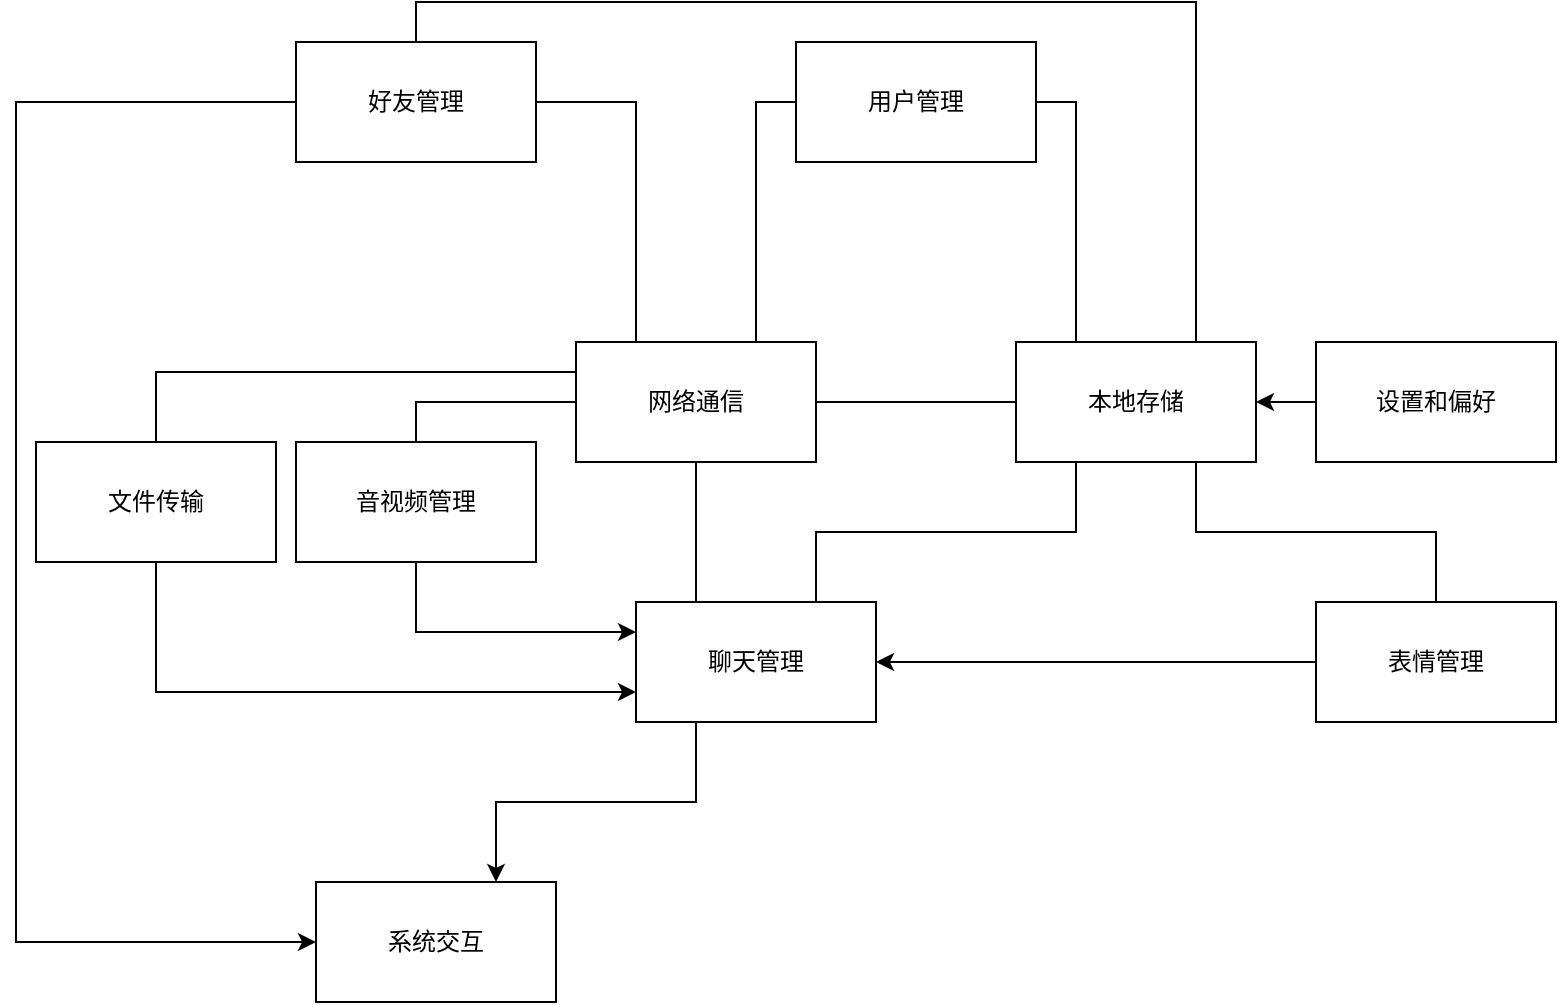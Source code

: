 <mxfile version="24.6.4" type="device">
  <diagram name="第 1 页" id="8plwiSgdR08fsb5g-hKy">
    <mxGraphModel dx="1877" dy="621" grid="1" gridSize="10" guides="1" tooltips="1" connect="1" arrows="1" fold="1" page="1" pageScale="1" pageWidth="827" pageHeight="1169" math="0" shadow="0">
      <root>
        <mxCell id="0" />
        <mxCell id="1" parent="0" />
        <mxCell id="KAW7VrKgWI4H42rws_in-56" style="edgeStyle=orthogonalEdgeStyle;rounded=0;orthogonalLoop=1;jettySize=auto;html=1;exitX=1;exitY=0.5;exitDx=0;exitDy=0;entryX=0.25;entryY=0;entryDx=0;entryDy=0;endArrow=none;endFill=0;" parent="1" source="6o5gHeccNconKlqfPMlw-1" target="6o5gHeccNconKlqfPMlw-9" edge="1">
          <mxGeometry relative="1" as="geometry" />
        </mxCell>
        <mxCell id="KAW7VrKgWI4H42rws_in-60" style="edgeStyle=orthogonalEdgeStyle;rounded=0;orthogonalLoop=1;jettySize=auto;html=1;exitX=0.5;exitY=0;exitDx=0;exitDy=0;entryX=0.75;entryY=0;entryDx=0;entryDy=0;endArrow=none;endFill=0;" parent="1" source="6o5gHeccNconKlqfPMlw-1" target="6o5gHeccNconKlqfPMlw-7" edge="1">
          <mxGeometry relative="1" as="geometry" />
        </mxCell>
        <mxCell id="KAW7VrKgWI4H42rws_in-64" style="edgeStyle=orthogonalEdgeStyle;rounded=0;orthogonalLoop=1;jettySize=auto;html=1;exitX=0;exitY=0.5;exitDx=0;exitDy=0;entryX=0;entryY=0.5;entryDx=0;entryDy=0;" parent="1" source="6o5gHeccNconKlqfPMlw-1" target="KAW7VrKgWI4H42rws_in-54" edge="1">
          <mxGeometry relative="1" as="geometry">
            <Array as="points">
              <mxPoint x="-20" y="100" />
              <mxPoint x="-20" y="520" />
            </Array>
          </mxGeometry>
        </mxCell>
        <mxCell id="6o5gHeccNconKlqfPMlw-1" value="好友管理" style="rounded=0;whiteSpace=wrap;html=1;" parent="1" vertex="1">
          <mxGeometry x="120" y="70" width="120" height="60" as="geometry" />
        </mxCell>
        <mxCell id="KAW7VrKgWI4H42rws_in-62" style="edgeStyle=orthogonalEdgeStyle;rounded=0;orthogonalLoop=1;jettySize=auto;html=1;exitX=0.5;exitY=0;exitDx=0;exitDy=0;entryX=0;entryY=0.25;entryDx=0;entryDy=0;endArrow=none;endFill=0;" parent="1" source="6o5gHeccNconKlqfPMlw-2" target="6o5gHeccNconKlqfPMlw-9" edge="1">
          <mxGeometry relative="1" as="geometry" />
        </mxCell>
        <mxCell id="KAW7VrKgWI4H42rws_in-63" style="edgeStyle=orthogonalEdgeStyle;rounded=0;orthogonalLoop=1;jettySize=auto;html=1;exitX=0.5;exitY=1;exitDx=0;exitDy=0;entryX=0;entryY=0.75;entryDx=0;entryDy=0;" parent="1" source="6o5gHeccNconKlqfPMlw-2" target="6o5gHeccNconKlqfPMlw-6" edge="1">
          <mxGeometry relative="1" as="geometry">
            <Array as="points">
              <mxPoint x="50" y="395" />
            </Array>
          </mxGeometry>
        </mxCell>
        <mxCell id="6o5gHeccNconKlqfPMlw-2" value="文件传输" style="rounded=0;whiteSpace=wrap;html=1;" parent="1" vertex="1">
          <mxGeometry x="-10" y="270" width="120" height="60" as="geometry" />
        </mxCell>
        <mxCell id="KAW7VrKgWI4H42rws_in-47" style="edgeStyle=orthogonalEdgeStyle;rounded=0;orthogonalLoop=1;jettySize=auto;html=1;exitX=0.5;exitY=0;exitDx=0;exitDy=0;entryX=0.75;entryY=1;entryDx=0;entryDy=0;endArrow=none;endFill=0;" parent="1" source="6o5gHeccNconKlqfPMlw-3" target="6o5gHeccNconKlqfPMlw-7" edge="1">
          <mxGeometry relative="1" as="geometry" />
        </mxCell>
        <mxCell id="KAW7VrKgWI4H42rws_in-48" style="edgeStyle=orthogonalEdgeStyle;rounded=0;orthogonalLoop=1;jettySize=auto;html=1;exitX=0;exitY=0.5;exitDx=0;exitDy=0;" parent="1" source="6o5gHeccNconKlqfPMlw-3" target="6o5gHeccNconKlqfPMlw-6" edge="1">
          <mxGeometry relative="1" as="geometry" />
        </mxCell>
        <mxCell id="6o5gHeccNconKlqfPMlw-3" value="表情管理" style="rounded=0;whiteSpace=wrap;html=1;" parent="1" vertex="1">
          <mxGeometry x="630" y="350" width="120" height="60" as="geometry" />
        </mxCell>
        <mxCell id="KAW7VrKgWI4H42rws_in-43" style="edgeStyle=orthogonalEdgeStyle;rounded=0;orthogonalLoop=1;jettySize=auto;html=1;exitX=0.5;exitY=0;exitDx=0;exitDy=0;entryX=0;entryY=0.5;entryDx=0;entryDy=0;endArrow=none;endFill=0;" parent="1" source="6o5gHeccNconKlqfPMlw-4" target="6o5gHeccNconKlqfPMlw-9" edge="1">
          <mxGeometry relative="1" as="geometry" />
        </mxCell>
        <mxCell id="KAW7VrKgWI4H42rws_in-51" style="edgeStyle=orthogonalEdgeStyle;rounded=0;orthogonalLoop=1;jettySize=auto;html=1;exitX=0.5;exitY=1;exitDx=0;exitDy=0;entryX=0;entryY=0.25;entryDx=0;entryDy=0;" parent="1" source="6o5gHeccNconKlqfPMlw-4" target="6o5gHeccNconKlqfPMlw-6" edge="1">
          <mxGeometry relative="1" as="geometry" />
        </mxCell>
        <mxCell id="6o5gHeccNconKlqfPMlw-4" value="音视频管理" style="rounded=0;whiteSpace=wrap;html=1;" parent="1" vertex="1">
          <mxGeometry x="120" y="270" width="120" height="60" as="geometry" />
        </mxCell>
        <mxCell id="KAW7VrKgWI4H42rws_in-40" style="edgeStyle=orthogonalEdgeStyle;rounded=0;orthogonalLoop=1;jettySize=auto;html=1;exitX=0;exitY=0.5;exitDx=0;exitDy=0;entryX=0.75;entryY=0;entryDx=0;entryDy=0;endArrow=none;endFill=0;" parent="1" source="6o5gHeccNconKlqfPMlw-5" target="6o5gHeccNconKlqfPMlw-9" edge="1">
          <mxGeometry relative="1" as="geometry" />
        </mxCell>
        <mxCell id="KAW7VrKgWI4H42rws_in-46" style="edgeStyle=orthogonalEdgeStyle;rounded=0;orthogonalLoop=1;jettySize=auto;html=1;exitX=1;exitY=0.5;exitDx=0;exitDy=0;entryX=0.25;entryY=0;entryDx=0;entryDy=0;endArrow=none;endFill=0;" parent="1" source="6o5gHeccNconKlqfPMlw-5" target="6o5gHeccNconKlqfPMlw-7" edge="1">
          <mxGeometry relative="1" as="geometry" />
        </mxCell>
        <mxCell id="6o5gHeccNconKlqfPMlw-5" value="用户管理" style="rounded=0;whiteSpace=wrap;html=1;" parent="1" vertex="1">
          <mxGeometry x="370" y="70" width="120" height="60" as="geometry" />
        </mxCell>
        <mxCell id="KAW7VrKgWI4H42rws_in-52" style="edgeStyle=orthogonalEdgeStyle;rounded=0;orthogonalLoop=1;jettySize=auto;html=1;exitX=0.25;exitY=0;exitDx=0;exitDy=0;entryX=0.5;entryY=1;entryDx=0;entryDy=0;endArrow=none;endFill=0;" parent="1" source="6o5gHeccNconKlqfPMlw-6" target="6o5gHeccNconKlqfPMlw-9" edge="1">
          <mxGeometry relative="1" as="geometry" />
        </mxCell>
        <mxCell id="KAW7VrKgWI4H42rws_in-55" style="edgeStyle=orthogonalEdgeStyle;rounded=0;orthogonalLoop=1;jettySize=auto;html=1;exitX=0.25;exitY=1;exitDx=0;exitDy=0;entryX=0.75;entryY=0;entryDx=0;entryDy=0;" parent="1" source="6o5gHeccNconKlqfPMlw-6" target="KAW7VrKgWI4H42rws_in-54" edge="1">
          <mxGeometry relative="1" as="geometry" />
        </mxCell>
        <mxCell id="KAW7VrKgWI4H42rws_in-57" style="edgeStyle=orthogonalEdgeStyle;rounded=0;orthogonalLoop=1;jettySize=auto;html=1;exitX=0.75;exitY=0;exitDx=0;exitDy=0;entryX=0.25;entryY=1;entryDx=0;entryDy=0;endArrow=none;endFill=0;" parent="1" source="6o5gHeccNconKlqfPMlw-6" target="6o5gHeccNconKlqfPMlw-7" edge="1">
          <mxGeometry relative="1" as="geometry" />
        </mxCell>
        <mxCell id="6o5gHeccNconKlqfPMlw-6" value="聊天管理" style="rounded=0;whiteSpace=wrap;html=1;" parent="1" vertex="1">
          <mxGeometry x="290" y="350" width="120" height="60" as="geometry" />
        </mxCell>
        <mxCell id="KAW7VrKgWI4H42rws_in-53" style="edgeStyle=orthogonalEdgeStyle;rounded=0;orthogonalLoop=1;jettySize=auto;html=1;exitX=0;exitY=0.5;exitDx=0;exitDy=0;entryX=1;entryY=0.5;entryDx=0;entryDy=0;endArrow=none;endFill=0;" parent="1" source="6o5gHeccNconKlqfPMlw-7" target="6o5gHeccNconKlqfPMlw-9" edge="1">
          <mxGeometry relative="1" as="geometry" />
        </mxCell>
        <mxCell id="6o5gHeccNconKlqfPMlw-7" value="本地存储" style="rounded=0;whiteSpace=wrap;html=1;" parent="1" vertex="1">
          <mxGeometry x="480" y="220" width="120" height="60" as="geometry" />
        </mxCell>
        <mxCell id="KAW7VrKgWI4H42rws_in-42" style="edgeStyle=orthogonalEdgeStyle;rounded=0;orthogonalLoop=1;jettySize=auto;html=1;exitX=0;exitY=0.5;exitDx=0;exitDy=0;entryX=1;entryY=0.5;entryDx=0;entryDy=0;" parent="1" source="6o5gHeccNconKlqfPMlw-8" target="6o5gHeccNconKlqfPMlw-7" edge="1">
          <mxGeometry relative="1" as="geometry" />
        </mxCell>
        <mxCell id="6o5gHeccNconKlqfPMlw-8" value="设置和偏好" style="rounded=0;whiteSpace=wrap;html=1;" parent="1" vertex="1">
          <mxGeometry x="630" y="220" width="120" height="60" as="geometry" />
        </mxCell>
        <mxCell id="6o5gHeccNconKlqfPMlw-9" value="网络通信" style="rounded=0;whiteSpace=wrap;html=1;" parent="1" vertex="1">
          <mxGeometry x="260" y="220" width="120" height="60" as="geometry" />
        </mxCell>
        <mxCell id="KAW7VrKgWI4H42rws_in-54" value="系统交互" style="rounded=0;whiteSpace=wrap;html=1;" parent="1" vertex="1">
          <mxGeometry x="130" y="490" width="120" height="60" as="geometry" />
        </mxCell>
      </root>
    </mxGraphModel>
  </diagram>
</mxfile>
